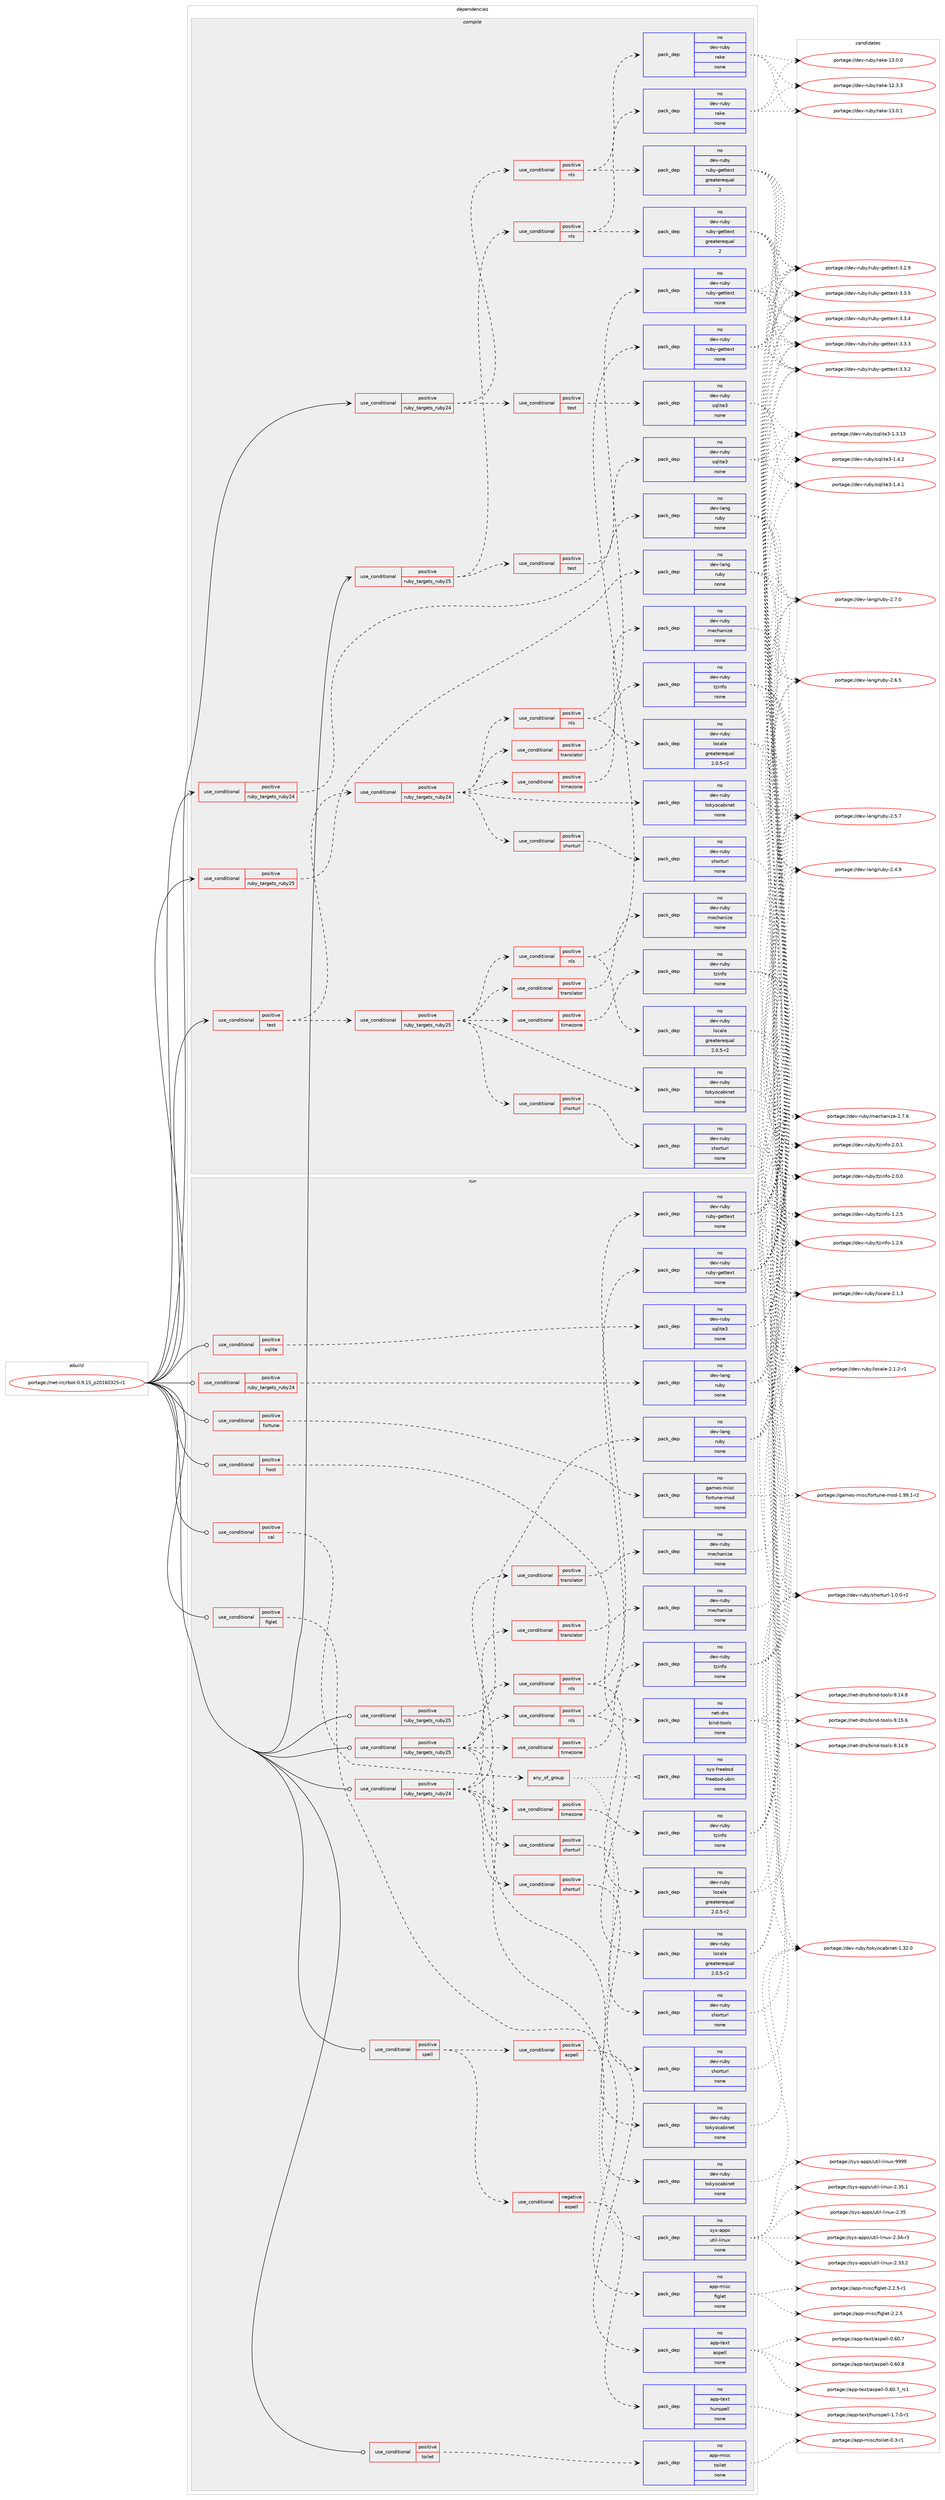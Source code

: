 digraph prolog {

# *************
# Graph options
# *************

newrank=true;
concentrate=true;
compound=true;
graph [rankdir=LR,fontname=Helvetica,fontsize=10,ranksep=1.5];#, ranksep=2.5, nodesep=0.2];
edge  [arrowhead=vee];
node  [fontname=Helvetica,fontsize=10];

# **********
# The ebuild
# **********

subgraph cluster_leftcol {
color=gray;
rank=same;
label=<<i>ebuild</i>>;
id [label="portage://net-irc/rbot-0.9.15_p20160325-r1", color=red, width=4, href="../net-irc/rbot-0.9.15_p20160325-r1.svg"];
}

# ****************
# The dependencies
# ****************

subgraph cluster_midcol {
color=gray;
label=<<i>dependencies</i>>;
subgraph cluster_compile {
fillcolor="#eeeeee";
style=filled;
label=<<i>compile</i>>;
subgraph cond30235 {
dependency139813 [label=<<TABLE BORDER="0" CELLBORDER="1" CELLSPACING="0" CELLPADDING="4"><TR><TD ROWSPAN="3" CELLPADDING="10">use_conditional</TD></TR><TR><TD>positive</TD></TR><TR><TD>ruby_targets_ruby24</TD></TR></TABLE>>, shape=none, color=red];
subgraph cond30236 {
dependency139814 [label=<<TABLE BORDER="0" CELLBORDER="1" CELLSPACING="0" CELLPADDING="4"><TR><TD ROWSPAN="3" CELLPADDING="10">use_conditional</TD></TR><TR><TD>positive</TD></TR><TR><TD>test</TD></TR></TABLE>>, shape=none, color=red];
subgraph pack107259 {
dependency139815 [label=<<TABLE BORDER="0" CELLBORDER="1" CELLSPACING="0" CELLPADDING="4" WIDTH="220"><TR><TD ROWSPAN="6" CELLPADDING="30">pack_dep</TD></TR><TR><TD WIDTH="110">no</TD></TR><TR><TD>dev-ruby</TD></TR><TR><TD>sqlite3</TD></TR><TR><TD>none</TD></TR><TR><TD></TD></TR></TABLE>>, shape=none, color=blue];
}
dependency139814:e -> dependency139815:w [weight=20,style="dashed",arrowhead="vee"];
}
dependency139813:e -> dependency139814:w [weight=20,style="dashed",arrowhead="vee"];
subgraph cond30237 {
dependency139816 [label=<<TABLE BORDER="0" CELLBORDER="1" CELLSPACING="0" CELLPADDING="4"><TR><TD ROWSPAN="3" CELLPADDING="10">use_conditional</TD></TR><TR><TD>positive</TD></TR><TR><TD>nls</TD></TR></TABLE>>, shape=none, color=red];
subgraph pack107260 {
dependency139817 [label=<<TABLE BORDER="0" CELLBORDER="1" CELLSPACING="0" CELLPADDING="4" WIDTH="220"><TR><TD ROWSPAN="6" CELLPADDING="30">pack_dep</TD></TR><TR><TD WIDTH="110">no</TD></TR><TR><TD>dev-ruby</TD></TR><TR><TD>ruby-gettext</TD></TR><TR><TD>greaterequal</TD></TR><TR><TD>2</TD></TR></TABLE>>, shape=none, color=blue];
}
dependency139816:e -> dependency139817:w [weight=20,style="dashed",arrowhead="vee"];
subgraph pack107261 {
dependency139818 [label=<<TABLE BORDER="0" CELLBORDER="1" CELLSPACING="0" CELLPADDING="4" WIDTH="220"><TR><TD ROWSPAN="6" CELLPADDING="30">pack_dep</TD></TR><TR><TD WIDTH="110">no</TD></TR><TR><TD>dev-ruby</TD></TR><TR><TD>rake</TD></TR><TR><TD>none</TD></TR><TR><TD></TD></TR></TABLE>>, shape=none, color=blue];
}
dependency139816:e -> dependency139818:w [weight=20,style="dashed",arrowhead="vee"];
}
dependency139813:e -> dependency139816:w [weight=20,style="dashed",arrowhead="vee"];
}
id:e -> dependency139813:w [weight=20,style="solid",arrowhead="vee"];
subgraph cond30238 {
dependency139819 [label=<<TABLE BORDER="0" CELLBORDER="1" CELLSPACING="0" CELLPADDING="4"><TR><TD ROWSPAN="3" CELLPADDING="10">use_conditional</TD></TR><TR><TD>positive</TD></TR><TR><TD>ruby_targets_ruby24</TD></TR></TABLE>>, shape=none, color=red];
subgraph pack107262 {
dependency139820 [label=<<TABLE BORDER="0" CELLBORDER="1" CELLSPACING="0" CELLPADDING="4" WIDTH="220"><TR><TD ROWSPAN="6" CELLPADDING="30">pack_dep</TD></TR><TR><TD WIDTH="110">no</TD></TR><TR><TD>dev-lang</TD></TR><TR><TD>ruby</TD></TR><TR><TD>none</TD></TR><TR><TD></TD></TR></TABLE>>, shape=none, color=blue];
}
dependency139819:e -> dependency139820:w [weight=20,style="dashed",arrowhead="vee"];
}
id:e -> dependency139819:w [weight=20,style="solid",arrowhead="vee"];
subgraph cond30239 {
dependency139821 [label=<<TABLE BORDER="0" CELLBORDER="1" CELLSPACING="0" CELLPADDING="4"><TR><TD ROWSPAN="3" CELLPADDING="10">use_conditional</TD></TR><TR><TD>positive</TD></TR><TR><TD>ruby_targets_ruby25</TD></TR></TABLE>>, shape=none, color=red];
subgraph cond30240 {
dependency139822 [label=<<TABLE BORDER="0" CELLBORDER="1" CELLSPACING="0" CELLPADDING="4"><TR><TD ROWSPAN="3" CELLPADDING="10">use_conditional</TD></TR><TR><TD>positive</TD></TR><TR><TD>test</TD></TR></TABLE>>, shape=none, color=red];
subgraph pack107263 {
dependency139823 [label=<<TABLE BORDER="0" CELLBORDER="1" CELLSPACING="0" CELLPADDING="4" WIDTH="220"><TR><TD ROWSPAN="6" CELLPADDING="30">pack_dep</TD></TR><TR><TD WIDTH="110">no</TD></TR><TR><TD>dev-ruby</TD></TR><TR><TD>sqlite3</TD></TR><TR><TD>none</TD></TR><TR><TD></TD></TR></TABLE>>, shape=none, color=blue];
}
dependency139822:e -> dependency139823:w [weight=20,style="dashed",arrowhead="vee"];
}
dependency139821:e -> dependency139822:w [weight=20,style="dashed",arrowhead="vee"];
subgraph cond30241 {
dependency139824 [label=<<TABLE BORDER="0" CELLBORDER="1" CELLSPACING="0" CELLPADDING="4"><TR><TD ROWSPAN="3" CELLPADDING="10">use_conditional</TD></TR><TR><TD>positive</TD></TR><TR><TD>nls</TD></TR></TABLE>>, shape=none, color=red];
subgraph pack107264 {
dependency139825 [label=<<TABLE BORDER="0" CELLBORDER="1" CELLSPACING="0" CELLPADDING="4" WIDTH="220"><TR><TD ROWSPAN="6" CELLPADDING="30">pack_dep</TD></TR><TR><TD WIDTH="110">no</TD></TR><TR><TD>dev-ruby</TD></TR><TR><TD>ruby-gettext</TD></TR><TR><TD>greaterequal</TD></TR><TR><TD>2</TD></TR></TABLE>>, shape=none, color=blue];
}
dependency139824:e -> dependency139825:w [weight=20,style="dashed",arrowhead="vee"];
subgraph pack107265 {
dependency139826 [label=<<TABLE BORDER="0" CELLBORDER="1" CELLSPACING="0" CELLPADDING="4" WIDTH="220"><TR><TD ROWSPAN="6" CELLPADDING="30">pack_dep</TD></TR><TR><TD WIDTH="110">no</TD></TR><TR><TD>dev-ruby</TD></TR><TR><TD>rake</TD></TR><TR><TD>none</TD></TR><TR><TD></TD></TR></TABLE>>, shape=none, color=blue];
}
dependency139824:e -> dependency139826:w [weight=20,style="dashed",arrowhead="vee"];
}
dependency139821:e -> dependency139824:w [weight=20,style="dashed",arrowhead="vee"];
}
id:e -> dependency139821:w [weight=20,style="solid",arrowhead="vee"];
subgraph cond30242 {
dependency139827 [label=<<TABLE BORDER="0" CELLBORDER="1" CELLSPACING="0" CELLPADDING="4"><TR><TD ROWSPAN="3" CELLPADDING="10">use_conditional</TD></TR><TR><TD>positive</TD></TR><TR><TD>ruby_targets_ruby25</TD></TR></TABLE>>, shape=none, color=red];
subgraph pack107266 {
dependency139828 [label=<<TABLE BORDER="0" CELLBORDER="1" CELLSPACING="0" CELLPADDING="4" WIDTH="220"><TR><TD ROWSPAN="6" CELLPADDING="30">pack_dep</TD></TR><TR><TD WIDTH="110">no</TD></TR><TR><TD>dev-lang</TD></TR><TR><TD>ruby</TD></TR><TR><TD>none</TD></TR><TR><TD></TD></TR></TABLE>>, shape=none, color=blue];
}
dependency139827:e -> dependency139828:w [weight=20,style="dashed",arrowhead="vee"];
}
id:e -> dependency139827:w [weight=20,style="solid",arrowhead="vee"];
subgraph cond30243 {
dependency139829 [label=<<TABLE BORDER="0" CELLBORDER="1" CELLSPACING="0" CELLPADDING="4"><TR><TD ROWSPAN="3" CELLPADDING="10">use_conditional</TD></TR><TR><TD>positive</TD></TR><TR><TD>test</TD></TR></TABLE>>, shape=none, color=red];
subgraph cond30244 {
dependency139830 [label=<<TABLE BORDER="0" CELLBORDER="1" CELLSPACING="0" CELLPADDING="4"><TR><TD ROWSPAN="3" CELLPADDING="10">use_conditional</TD></TR><TR><TD>positive</TD></TR><TR><TD>ruby_targets_ruby24</TD></TR></TABLE>>, shape=none, color=red];
subgraph pack107267 {
dependency139831 [label=<<TABLE BORDER="0" CELLBORDER="1" CELLSPACING="0" CELLPADDING="4" WIDTH="220"><TR><TD ROWSPAN="6" CELLPADDING="30">pack_dep</TD></TR><TR><TD WIDTH="110">no</TD></TR><TR><TD>dev-ruby</TD></TR><TR><TD>tokyocabinet</TD></TR><TR><TD>none</TD></TR><TR><TD></TD></TR></TABLE>>, shape=none, color=blue];
}
dependency139830:e -> dependency139831:w [weight=20,style="dashed",arrowhead="vee"];
subgraph cond30245 {
dependency139832 [label=<<TABLE BORDER="0" CELLBORDER="1" CELLSPACING="0" CELLPADDING="4"><TR><TD ROWSPAN="3" CELLPADDING="10">use_conditional</TD></TR><TR><TD>positive</TD></TR><TR><TD>timezone</TD></TR></TABLE>>, shape=none, color=red];
subgraph pack107268 {
dependency139833 [label=<<TABLE BORDER="0" CELLBORDER="1" CELLSPACING="0" CELLPADDING="4" WIDTH="220"><TR><TD ROWSPAN="6" CELLPADDING="30">pack_dep</TD></TR><TR><TD WIDTH="110">no</TD></TR><TR><TD>dev-ruby</TD></TR><TR><TD>tzinfo</TD></TR><TR><TD>none</TD></TR><TR><TD></TD></TR></TABLE>>, shape=none, color=blue];
}
dependency139832:e -> dependency139833:w [weight=20,style="dashed",arrowhead="vee"];
}
dependency139830:e -> dependency139832:w [weight=20,style="dashed",arrowhead="vee"];
subgraph cond30246 {
dependency139834 [label=<<TABLE BORDER="0" CELLBORDER="1" CELLSPACING="0" CELLPADDING="4"><TR><TD ROWSPAN="3" CELLPADDING="10">use_conditional</TD></TR><TR><TD>positive</TD></TR><TR><TD>translator</TD></TR></TABLE>>, shape=none, color=red];
subgraph pack107269 {
dependency139835 [label=<<TABLE BORDER="0" CELLBORDER="1" CELLSPACING="0" CELLPADDING="4" WIDTH="220"><TR><TD ROWSPAN="6" CELLPADDING="30">pack_dep</TD></TR><TR><TD WIDTH="110">no</TD></TR><TR><TD>dev-ruby</TD></TR><TR><TD>mechanize</TD></TR><TR><TD>none</TD></TR><TR><TD></TD></TR></TABLE>>, shape=none, color=blue];
}
dependency139834:e -> dependency139835:w [weight=20,style="dashed",arrowhead="vee"];
}
dependency139830:e -> dependency139834:w [weight=20,style="dashed",arrowhead="vee"];
subgraph cond30247 {
dependency139836 [label=<<TABLE BORDER="0" CELLBORDER="1" CELLSPACING="0" CELLPADDING="4"><TR><TD ROWSPAN="3" CELLPADDING="10">use_conditional</TD></TR><TR><TD>positive</TD></TR><TR><TD>shorturl</TD></TR></TABLE>>, shape=none, color=red];
subgraph pack107270 {
dependency139837 [label=<<TABLE BORDER="0" CELLBORDER="1" CELLSPACING="0" CELLPADDING="4" WIDTH="220"><TR><TD ROWSPAN="6" CELLPADDING="30">pack_dep</TD></TR><TR><TD WIDTH="110">no</TD></TR><TR><TD>dev-ruby</TD></TR><TR><TD>shorturl</TD></TR><TR><TD>none</TD></TR><TR><TD></TD></TR></TABLE>>, shape=none, color=blue];
}
dependency139836:e -> dependency139837:w [weight=20,style="dashed",arrowhead="vee"];
}
dependency139830:e -> dependency139836:w [weight=20,style="dashed",arrowhead="vee"];
subgraph cond30248 {
dependency139838 [label=<<TABLE BORDER="0" CELLBORDER="1" CELLSPACING="0" CELLPADDING="4"><TR><TD ROWSPAN="3" CELLPADDING="10">use_conditional</TD></TR><TR><TD>positive</TD></TR><TR><TD>nls</TD></TR></TABLE>>, shape=none, color=red];
subgraph pack107271 {
dependency139839 [label=<<TABLE BORDER="0" CELLBORDER="1" CELLSPACING="0" CELLPADDING="4" WIDTH="220"><TR><TD ROWSPAN="6" CELLPADDING="30">pack_dep</TD></TR><TR><TD WIDTH="110">no</TD></TR><TR><TD>dev-ruby</TD></TR><TR><TD>ruby-gettext</TD></TR><TR><TD>none</TD></TR><TR><TD></TD></TR></TABLE>>, shape=none, color=blue];
}
dependency139838:e -> dependency139839:w [weight=20,style="dashed",arrowhead="vee"];
subgraph pack107272 {
dependency139840 [label=<<TABLE BORDER="0" CELLBORDER="1" CELLSPACING="0" CELLPADDING="4" WIDTH="220"><TR><TD ROWSPAN="6" CELLPADDING="30">pack_dep</TD></TR><TR><TD WIDTH="110">no</TD></TR><TR><TD>dev-ruby</TD></TR><TR><TD>locale</TD></TR><TR><TD>greaterequal</TD></TR><TR><TD>2.0.5-r2</TD></TR></TABLE>>, shape=none, color=blue];
}
dependency139838:e -> dependency139840:w [weight=20,style="dashed",arrowhead="vee"];
}
dependency139830:e -> dependency139838:w [weight=20,style="dashed",arrowhead="vee"];
}
dependency139829:e -> dependency139830:w [weight=20,style="dashed",arrowhead="vee"];
subgraph cond30249 {
dependency139841 [label=<<TABLE BORDER="0" CELLBORDER="1" CELLSPACING="0" CELLPADDING="4"><TR><TD ROWSPAN="3" CELLPADDING="10">use_conditional</TD></TR><TR><TD>positive</TD></TR><TR><TD>ruby_targets_ruby25</TD></TR></TABLE>>, shape=none, color=red];
subgraph pack107273 {
dependency139842 [label=<<TABLE BORDER="0" CELLBORDER="1" CELLSPACING="0" CELLPADDING="4" WIDTH="220"><TR><TD ROWSPAN="6" CELLPADDING="30">pack_dep</TD></TR><TR><TD WIDTH="110">no</TD></TR><TR><TD>dev-ruby</TD></TR><TR><TD>tokyocabinet</TD></TR><TR><TD>none</TD></TR><TR><TD></TD></TR></TABLE>>, shape=none, color=blue];
}
dependency139841:e -> dependency139842:w [weight=20,style="dashed",arrowhead="vee"];
subgraph cond30250 {
dependency139843 [label=<<TABLE BORDER="0" CELLBORDER="1" CELLSPACING="0" CELLPADDING="4"><TR><TD ROWSPAN="3" CELLPADDING="10">use_conditional</TD></TR><TR><TD>positive</TD></TR><TR><TD>timezone</TD></TR></TABLE>>, shape=none, color=red];
subgraph pack107274 {
dependency139844 [label=<<TABLE BORDER="0" CELLBORDER="1" CELLSPACING="0" CELLPADDING="4" WIDTH="220"><TR><TD ROWSPAN="6" CELLPADDING="30">pack_dep</TD></TR><TR><TD WIDTH="110">no</TD></TR><TR><TD>dev-ruby</TD></TR><TR><TD>tzinfo</TD></TR><TR><TD>none</TD></TR><TR><TD></TD></TR></TABLE>>, shape=none, color=blue];
}
dependency139843:e -> dependency139844:w [weight=20,style="dashed",arrowhead="vee"];
}
dependency139841:e -> dependency139843:w [weight=20,style="dashed",arrowhead="vee"];
subgraph cond30251 {
dependency139845 [label=<<TABLE BORDER="0" CELLBORDER="1" CELLSPACING="0" CELLPADDING="4"><TR><TD ROWSPAN="3" CELLPADDING="10">use_conditional</TD></TR><TR><TD>positive</TD></TR><TR><TD>translator</TD></TR></TABLE>>, shape=none, color=red];
subgraph pack107275 {
dependency139846 [label=<<TABLE BORDER="0" CELLBORDER="1" CELLSPACING="0" CELLPADDING="4" WIDTH="220"><TR><TD ROWSPAN="6" CELLPADDING="30">pack_dep</TD></TR><TR><TD WIDTH="110">no</TD></TR><TR><TD>dev-ruby</TD></TR><TR><TD>mechanize</TD></TR><TR><TD>none</TD></TR><TR><TD></TD></TR></TABLE>>, shape=none, color=blue];
}
dependency139845:e -> dependency139846:w [weight=20,style="dashed",arrowhead="vee"];
}
dependency139841:e -> dependency139845:w [weight=20,style="dashed",arrowhead="vee"];
subgraph cond30252 {
dependency139847 [label=<<TABLE BORDER="0" CELLBORDER="1" CELLSPACING="0" CELLPADDING="4"><TR><TD ROWSPAN="3" CELLPADDING="10">use_conditional</TD></TR><TR><TD>positive</TD></TR><TR><TD>shorturl</TD></TR></TABLE>>, shape=none, color=red];
subgraph pack107276 {
dependency139848 [label=<<TABLE BORDER="0" CELLBORDER="1" CELLSPACING="0" CELLPADDING="4" WIDTH="220"><TR><TD ROWSPAN="6" CELLPADDING="30">pack_dep</TD></TR><TR><TD WIDTH="110">no</TD></TR><TR><TD>dev-ruby</TD></TR><TR><TD>shorturl</TD></TR><TR><TD>none</TD></TR><TR><TD></TD></TR></TABLE>>, shape=none, color=blue];
}
dependency139847:e -> dependency139848:w [weight=20,style="dashed",arrowhead="vee"];
}
dependency139841:e -> dependency139847:w [weight=20,style="dashed",arrowhead="vee"];
subgraph cond30253 {
dependency139849 [label=<<TABLE BORDER="0" CELLBORDER="1" CELLSPACING="0" CELLPADDING="4"><TR><TD ROWSPAN="3" CELLPADDING="10">use_conditional</TD></TR><TR><TD>positive</TD></TR><TR><TD>nls</TD></TR></TABLE>>, shape=none, color=red];
subgraph pack107277 {
dependency139850 [label=<<TABLE BORDER="0" CELLBORDER="1" CELLSPACING="0" CELLPADDING="4" WIDTH="220"><TR><TD ROWSPAN="6" CELLPADDING="30">pack_dep</TD></TR><TR><TD WIDTH="110">no</TD></TR><TR><TD>dev-ruby</TD></TR><TR><TD>ruby-gettext</TD></TR><TR><TD>none</TD></TR><TR><TD></TD></TR></TABLE>>, shape=none, color=blue];
}
dependency139849:e -> dependency139850:w [weight=20,style="dashed",arrowhead="vee"];
subgraph pack107278 {
dependency139851 [label=<<TABLE BORDER="0" CELLBORDER="1" CELLSPACING="0" CELLPADDING="4" WIDTH="220"><TR><TD ROWSPAN="6" CELLPADDING="30">pack_dep</TD></TR><TR><TD WIDTH="110">no</TD></TR><TR><TD>dev-ruby</TD></TR><TR><TD>locale</TD></TR><TR><TD>greaterequal</TD></TR><TR><TD>2.0.5-r2</TD></TR></TABLE>>, shape=none, color=blue];
}
dependency139849:e -> dependency139851:w [weight=20,style="dashed",arrowhead="vee"];
}
dependency139841:e -> dependency139849:w [weight=20,style="dashed",arrowhead="vee"];
}
dependency139829:e -> dependency139841:w [weight=20,style="dashed",arrowhead="vee"];
}
id:e -> dependency139829:w [weight=20,style="solid",arrowhead="vee"];
}
subgraph cluster_compileandrun {
fillcolor="#eeeeee";
style=filled;
label=<<i>compile and run</i>>;
}
subgraph cluster_run {
fillcolor="#eeeeee";
style=filled;
label=<<i>run</i>>;
subgraph cond30254 {
dependency139852 [label=<<TABLE BORDER="0" CELLBORDER="1" CELLSPACING="0" CELLPADDING="4"><TR><TD ROWSPAN="3" CELLPADDING="10">use_conditional</TD></TR><TR><TD>positive</TD></TR><TR><TD>cal</TD></TR></TABLE>>, shape=none, color=red];
subgraph any2177 {
dependency139853 [label=<<TABLE BORDER="0" CELLBORDER="1" CELLSPACING="0" CELLPADDING="4"><TR><TD CELLPADDING="10">any_of_group</TD></TR></TABLE>>, shape=none, color=red];subgraph pack107279 {
dependency139854 [label=<<TABLE BORDER="0" CELLBORDER="1" CELLSPACING="0" CELLPADDING="4" WIDTH="220"><TR><TD ROWSPAN="6" CELLPADDING="30">pack_dep</TD></TR><TR><TD WIDTH="110">no</TD></TR><TR><TD>sys-apps</TD></TR><TR><TD>util-linux</TD></TR><TR><TD>none</TD></TR><TR><TD></TD></TR></TABLE>>, shape=none, color=blue];
}
dependency139853:e -> dependency139854:w [weight=20,style="dotted",arrowhead="oinv"];
subgraph pack107280 {
dependency139855 [label=<<TABLE BORDER="0" CELLBORDER="1" CELLSPACING="0" CELLPADDING="4" WIDTH="220"><TR><TD ROWSPAN="6" CELLPADDING="30">pack_dep</TD></TR><TR><TD WIDTH="110">no</TD></TR><TR><TD>sys-freebsd</TD></TR><TR><TD>freebsd-ubin</TD></TR><TR><TD>none</TD></TR><TR><TD></TD></TR></TABLE>>, shape=none, color=blue];
}
dependency139853:e -> dependency139855:w [weight=20,style="dotted",arrowhead="oinv"];
}
dependency139852:e -> dependency139853:w [weight=20,style="dashed",arrowhead="vee"];
}
id:e -> dependency139852:w [weight=20,style="solid",arrowhead="odot"];
subgraph cond30255 {
dependency139856 [label=<<TABLE BORDER="0" CELLBORDER="1" CELLSPACING="0" CELLPADDING="4"><TR><TD ROWSPAN="3" CELLPADDING="10">use_conditional</TD></TR><TR><TD>positive</TD></TR><TR><TD>figlet</TD></TR></TABLE>>, shape=none, color=red];
subgraph pack107281 {
dependency139857 [label=<<TABLE BORDER="0" CELLBORDER="1" CELLSPACING="0" CELLPADDING="4" WIDTH="220"><TR><TD ROWSPAN="6" CELLPADDING="30">pack_dep</TD></TR><TR><TD WIDTH="110">no</TD></TR><TR><TD>app-misc</TD></TR><TR><TD>figlet</TD></TR><TR><TD>none</TD></TR><TR><TD></TD></TR></TABLE>>, shape=none, color=blue];
}
dependency139856:e -> dependency139857:w [weight=20,style="dashed",arrowhead="vee"];
}
id:e -> dependency139856:w [weight=20,style="solid",arrowhead="odot"];
subgraph cond30256 {
dependency139858 [label=<<TABLE BORDER="0" CELLBORDER="1" CELLSPACING="0" CELLPADDING="4"><TR><TD ROWSPAN="3" CELLPADDING="10">use_conditional</TD></TR><TR><TD>positive</TD></TR><TR><TD>fortune</TD></TR></TABLE>>, shape=none, color=red];
subgraph pack107282 {
dependency139859 [label=<<TABLE BORDER="0" CELLBORDER="1" CELLSPACING="0" CELLPADDING="4" WIDTH="220"><TR><TD ROWSPAN="6" CELLPADDING="30">pack_dep</TD></TR><TR><TD WIDTH="110">no</TD></TR><TR><TD>games-misc</TD></TR><TR><TD>fortune-mod</TD></TR><TR><TD>none</TD></TR><TR><TD></TD></TR></TABLE>>, shape=none, color=blue];
}
dependency139858:e -> dependency139859:w [weight=20,style="dashed",arrowhead="vee"];
}
id:e -> dependency139858:w [weight=20,style="solid",arrowhead="odot"];
subgraph cond30257 {
dependency139860 [label=<<TABLE BORDER="0" CELLBORDER="1" CELLSPACING="0" CELLPADDING="4"><TR><TD ROWSPAN="3" CELLPADDING="10">use_conditional</TD></TR><TR><TD>positive</TD></TR><TR><TD>host</TD></TR></TABLE>>, shape=none, color=red];
subgraph pack107283 {
dependency139861 [label=<<TABLE BORDER="0" CELLBORDER="1" CELLSPACING="0" CELLPADDING="4" WIDTH="220"><TR><TD ROWSPAN="6" CELLPADDING="30">pack_dep</TD></TR><TR><TD WIDTH="110">no</TD></TR><TR><TD>net-dns</TD></TR><TR><TD>bind-tools</TD></TR><TR><TD>none</TD></TR><TR><TD></TD></TR></TABLE>>, shape=none, color=blue];
}
dependency139860:e -> dependency139861:w [weight=20,style="dashed",arrowhead="vee"];
}
id:e -> dependency139860:w [weight=20,style="solid",arrowhead="odot"];
subgraph cond30258 {
dependency139862 [label=<<TABLE BORDER="0" CELLBORDER="1" CELLSPACING="0" CELLPADDING="4"><TR><TD ROWSPAN="3" CELLPADDING="10">use_conditional</TD></TR><TR><TD>positive</TD></TR><TR><TD>ruby_targets_ruby24</TD></TR></TABLE>>, shape=none, color=red];
subgraph pack107284 {
dependency139863 [label=<<TABLE BORDER="0" CELLBORDER="1" CELLSPACING="0" CELLPADDING="4" WIDTH="220"><TR><TD ROWSPAN="6" CELLPADDING="30">pack_dep</TD></TR><TR><TD WIDTH="110">no</TD></TR><TR><TD>dev-lang</TD></TR><TR><TD>ruby</TD></TR><TR><TD>none</TD></TR><TR><TD></TD></TR></TABLE>>, shape=none, color=blue];
}
dependency139862:e -> dependency139863:w [weight=20,style="dashed",arrowhead="vee"];
}
id:e -> dependency139862:w [weight=20,style="solid",arrowhead="odot"];
subgraph cond30259 {
dependency139864 [label=<<TABLE BORDER="0" CELLBORDER="1" CELLSPACING="0" CELLPADDING="4"><TR><TD ROWSPAN="3" CELLPADDING="10">use_conditional</TD></TR><TR><TD>positive</TD></TR><TR><TD>ruby_targets_ruby24</TD></TR></TABLE>>, shape=none, color=red];
subgraph pack107285 {
dependency139865 [label=<<TABLE BORDER="0" CELLBORDER="1" CELLSPACING="0" CELLPADDING="4" WIDTH="220"><TR><TD ROWSPAN="6" CELLPADDING="30">pack_dep</TD></TR><TR><TD WIDTH="110">no</TD></TR><TR><TD>dev-ruby</TD></TR><TR><TD>tokyocabinet</TD></TR><TR><TD>none</TD></TR><TR><TD></TD></TR></TABLE>>, shape=none, color=blue];
}
dependency139864:e -> dependency139865:w [weight=20,style="dashed",arrowhead="vee"];
subgraph cond30260 {
dependency139866 [label=<<TABLE BORDER="0" CELLBORDER="1" CELLSPACING="0" CELLPADDING="4"><TR><TD ROWSPAN="3" CELLPADDING="10">use_conditional</TD></TR><TR><TD>positive</TD></TR><TR><TD>timezone</TD></TR></TABLE>>, shape=none, color=red];
subgraph pack107286 {
dependency139867 [label=<<TABLE BORDER="0" CELLBORDER="1" CELLSPACING="0" CELLPADDING="4" WIDTH="220"><TR><TD ROWSPAN="6" CELLPADDING="30">pack_dep</TD></TR><TR><TD WIDTH="110">no</TD></TR><TR><TD>dev-ruby</TD></TR><TR><TD>tzinfo</TD></TR><TR><TD>none</TD></TR><TR><TD></TD></TR></TABLE>>, shape=none, color=blue];
}
dependency139866:e -> dependency139867:w [weight=20,style="dashed",arrowhead="vee"];
}
dependency139864:e -> dependency139866:w [weight=20,style="dashed",arrowhead="vee"];
subgraph cond30261 {
dependency139868 [label=<<TABLE BORDER="0" CELLBORDER="1" CELLSPACING="0" CELLPADDING="4"><TR><TD ROWSPAN="3" CELLPADDING="10">use_conditional</TD></TR><TR><TD>positive</TD></TR><TR><TD>translator</TD></TR></TABLE>>, shape=none, color=red];
subgraph pack107287 {
dependency139869 [label=<<TABLE BORDER="0" CELLBORDER="1" CELLSPACING="0" CELLPADDING="4" WIDTH="220"><TR><TD ROWSPAN="6" CELLPADDING="30">pack_dep</TD></TR><TR><TD WIDTH="110">no</TD></TR><TR><TD>dev-ruby</TD></TR><TR><TD>mechanize</TD></TR><TR><TD>none</TD></TR><TR><TD></TD></TR></TABLE>>, shape=none, color=blue];
}
dependency139868:e -> dependency139869:w [weight=20,style="dashed",arrowhead="vee"];
}
dependency139864:e -> dependency139868:w [weight=20,style="dashed",arrowhead="vee"];
subgraph cond30262 {
dependency139870 [label=<<TABLE BORDER="0" CELLBORDER="1" CELLSPACING="0" CELLPADDING="4"><TR><TD ROWSPAN="3" CELLPADDING="10">use_conditional</TD></TR><TR><TD>positive</TD></TR><TR><TD>shorturl</TD></TR></TABLE>>, shape=none, color=red];
subgraph pack107288 {
dependency139871 [label=<<TABLE BORDER="0" CELLBORDER="1" CELLSPACING="0" CELLPADDING="4" WIDTH="220"><TR><TD ROWSPAN="6" CELLPADDING="30">pack_dep</TD></TR><TR><TD WIDTH="110">no</TD></TR><TR><TD>dev-ruby</TD></TR><TR><TD>shorturl</TD></TR><TR><TD>none</TD></TR><TR><TD></TD></TR></TABLE>>, shape=none, color=blue];
}
dependency139870:e -> dependency139871:w [weight=20,style="dashed",arrowhead="vee"];
}
dependency139864:e -> dependency139870:w [weight=20,style="dashed",arrowhead="vee"];
subgraph cond30263 {
dependency139872 [label=<<TABLE BORDER="0" CELLBORDER="1" CELLSPACING="0" CELLPADDING="4"><TR><TD ROWSPAN="3" CELLPADDING="10">use_conditional</TD></TR><TR><TD>positive</TD></TR><TR><TD>nls</TD></TR></TABLE>>, shape=none, color=red];
subgraph pack107289 {
dependency139873 [label=<<TABLE BORDER="0" CELLBORDER="1" CELLSPACING="0" CELLPADDING="4" WIDTH="220"><TR><TD ROWSPAN="6" CELLPADDING="30">pack_dep</TD></TR><TR><TD WIDTH="110">no</TD></TR><TR><TD>dev-ruby</TD></TR><TR><TD>ruby-gettext</TD></TR><TR><TD>none</TD></TR><TR><TD></TD></TR></TABLE>>, shape=none, color=blue];
}
dependency139872:e -> dependency139873:w [weight=20,style="dashed",arrowhead="vee"];
subgraph pack107290 {
dependency139874 [label=<<TABLE BORDER="0" CELLBORDER="1" CELLSPACING="0" CELLPADDING="4" WIDTH="220"><TR><TD ROWSPAN="6" CELLPADDING="30">pack_dep</TD></TR><TR><TD WIDTH="110">no</TD></TR><TR><TD>dev-ruby</TD></TR><TR><TD>locale</TD></TR><TR><TD>greaterequal</TD></TR><TR><TD>2.0.5-r2</TD></TR></TABLE>>, shape=none, color=blue];
}
dependency139872:e -> dependency139874:w [weight=20,style="dashed",arrowhead="vee"];
}
dependency139864:e -> dependency139872:w [weight=20,style="dashed",arrowhead="vee"];
}
id:e -> dependency139864:w [weight=20,style="solid",arrowhead="odot"];
subgraph cond30264 {
dependency139875 [label=<<TABLE BORDER="0" CELLBORDER="1" CELLSPACING="0" CELLPADDING="4"><TR><TD ROWSPAN="3" CELLPADDING="10">use_conditional</TD></TR><TR><TD>positive</TD></TR><TR><TD>ruby_targets_ruby25</TD></TR></TABLE>>, shape=none, color=red];
subgraph pack107291 {
dependency139876 [label=<<TABLE BORDER="0" CELLBORDER="1" CELLSPACING="0" CELLPADDING="4" WIDTH="220"><TR><TD ROWSPAN="6" CELLPADDING="30">pack_dep</TD></TR><TR><TD WIDTH="110">no</TD></TR><TR><TD>dev-lang</TD></TR><TR><TD>ruby</TD></TR><TR><TD>none</TD></TR><TR><TD></TD></TR></TABLE>>, shape=none, color=blue];
}
dependency139875:e -> dependency139876:w [weight=20,style="dashed",arrowhead="vee"];
}
id:e -> dependency139875:w [weight=20,style="solid",arrowhead="odot"];
subgraph cond30265 {
dependency139877 [label=<<TABLE BORDER="0" CELLBORDER="1" CELLSPACING="0" CELLPADDING="4"><TR><TD ROWSPAN="3" CELLPADDING="10">use_conditional</TD></TR><TR><TD>positive</TD></TR><TR><TD>ruby_targets_ruby25</TD></TR></TABLE>>, shape=none, color=red];
subgraph pack107292 {
dependency139878 [label=<<TABLE BORDER="0" CELLBORDER="1" CELLSPACING="0" CELLPADDING="4" WIDTH="220"><TR><TD ROWSPAN="6" CELLPADDING="30">pack_dep</TD></TR><TR><TD WIDTH="110">no</TD></TR><TR><TD>dev-ruby</TD></TR><TR><TD>tokyocabinet</TD></TR><TR><TD>none</TD></TR><TR><TD></TD></TR></TABLE>>, shape=none, color=blue];
}
dependency139877:e -> dependency139878:w [weight=20,style="dashed",arrowhead="vee"];
subgraph cond30266 {
dependency139879 [label=<<TABLE BORDER="0" CELLBORDER="1" CELLSPACING="0" CELLPADDING="4"><TR><TD ROWSPAN="3" CELLPADDING="10">use_conditional</TD></TR><TR><TD>positive</TD></TR><TR><TD>timezone</TD></TR></TABLE>>, shape=none, color=red];
subgraph pack107293 {
dependency139880 [label=<<TABLE BORDER="0" CELLBORDER="1" CELLSPACING="0" CELLPADDING="4" WIDTH="220"><TR><TD ROWSPAN="6" CELLPADDING="30">pack_dep</TD></TR><TR><TD WIDTH="110">no</TD></TR><TR><TD>dev-ruby</TD></TR><TR><TD>tzinfo</TD></TR><TR><TD>none</TD></TR><TR><TD></TD></TR></TABLE>>, shape=none, color=blue];
}
dependency139879:e -> dependency139880:w [weight=20,style="dashed",arrowhead="vee"];
}
dependency139877:e -> dependency139879:w [weight=20,style="dashed",arrowhead="vee"];
subgraph cond30267 {
dependency139881 [label=<<TABLE BORDER="0" CELLBORDER="1" CELLSPACING="0" CELLPADDING="4"><TR><TD ROWSPAN="3" CELLPADDING="10">use_conditional</TD></TR><TR><TD>positive</TD></TR><TR><TD>translator</TD></TR></TABLE>>, shape=none, color=red];
subgraph pack107294 {
dependency139882 [label=<<TABLE BORDER="0" CELLBORDER="1" CELLSPACING="0" CELLPADDING="4" WIDTH="220"><TR><TD ROWSPAN="6" CELLPADDING="30">pack_dep</TD></TR><TR><TD WIDTH="110">no</TD></TR><TR><TD>dev-ruby</TD></TR><TR><TD>mechanize</TD></TR><TR><TD>none</TD></TR><TR><TD></TD></TR></TABLE>>, shape=none, color=blue];
}
dependency139881:e -> dependency139882:w [weight=20,style="dashed",arrowhead="vee"];
}
dependency139877:e -> dependency139881:w [weight=20,style="dashed",arrowhead="vee"];
subgraph cond30268 {
dependency139883 [label=<<TABLE BORDER="0" CELLBORDER="1" CELLSPACING="0" CELLPADDING="4"><TR><TD ROWSPAN="3" CELLPADDING="10">use_conditional</TD></TR><TR><TD>positive</TD></TR><TR><TD>shorturl</TD></TR></TABLE>>, shape=none, color=red];
subgraph pack107295 {
dependency139884 [label=<<TABLE BORDER="0" CELLBORDER="1" CELLSPACING="0" CELLPADDING="4" WIDTH="220"><TR><TD ROWSPAN="6" CELLPADDING="30">pack_dep</TD></TR><TR><TD WIDTH="110">no</TD></TR><TR><TD>dev-ruby</TD></TR><TR><TD>shorturl</TD></TR><TR><TD>none</TD></TR><TR><TD></TD></TR></TABLE>>, shape=none, color=blue];
}
dependency139883:e -> dependency139884:w [weight=20,style="dashed",arrowhead="vee"];
}
dependency139877:e -> dependency139883:w [weight=20,style="dashed",arrowhead="vee"];
subgraph cond30269 {
dependency139885 [label=<<TABLE BORDER="0" CELLBORDER="1" CELLSPACING="0" CELLPADDING="4"><TR><TD ROWSPAN="3" CELLPADDING="10">use_conditional</TD></TR><TR><TD>positive</TD></TR><TR><TD>nls</TD></TR></TABLE>>, shape=none, color=red];
subgraph pack107296 {
dependency139886 [label=<<TABLE BORDER="0" CELLBORDER="1" CELLSPACING="0" CELLPADDING="4" WIDTH="220"><TR><TD ROWSPAN="6" CELLPADDING="30">pack_dep</TD></TR><TR><TD WIDTH="110">no</TD></TR><TR><TD>dev-ruby</TD></TR><TR><TD>ruby-gettext</TD></TR><TR><TD>none</TD></TR><TR><TD></TD></TR></TABLE>>, shape=none, color=blue];
}
dependency139885:e -> dependency139886:w [weight=20,style="dashed",arrowhead="vee"];
subgraph pack107297 {
dependency139887 [label=<<TABLE BORDER="0" CELLBORDER="1" CELLSPACING="0" CELLPADDING="4" WIDTH="220"><TR><TD ROWSPAN="6" CELLPADDING="30">pack_dep</TD></TR><TR><TD WIDTH="110">no</TD></TR><TR><TD>dev-ruby</TD></TR><TR><TD>locale</TD></TR><TR><TD>greaterequal</TD></TR><TR><TD>2.0.5-r2</TD></TR></TABLE>>, shape=none, color=blue];
}
dependency139885:e -> dependency139887:w [weight=20,style="dashed",arrowhead="vee"];
}
dependency139877:e -> dependency139885:w [weight=20,style="dashed",arrowhead="vee"];
}
id:e -> dependency139877:w [weight=20,style="solid",arrowhead="odot"];
subgraph cond30270 {
dependency139888 [label=<<TABLE BORDER="0" CELLBORDER="1" CELLSPACING="0" CELLPADDING="4"><TR><TD ROWSPAN="3" CELLPADDING="10">use_conditional</TD></TR><TR><TD>positive</TD></TR><TR><TD>spell</TD></TR></TABLE>>, shape=none, color=red];
subgraph cond30271 {
dependency139889 [label=<<TABLE BORDER="0" CELLBORDER="1" CELLSPACING="0" CELLPADDING="4"><TR><TD ROWSPAN="3" CELLPADDING="10">use_conditional</TD></TR><TR><TD>positive</TD></TR><TR><TD>aspell</TD></TR></TABLE>>, shape=none, color=red];
subgraph pack107298 {
dependency139890 [label=<<TABLE BORDER="0" CELLBORDER="1" CELLSPACING="0" CELLPADDING="4" WIDTH="220"><TR><TD ROWSPAN="6" CELLPADDING="30">pack_dep</TD></TR><TR><TD WIDTH="110">no</TD></TR><TR><TD>app-text</TD></TR><TR><TD>aspell</TD></TR><TR><TD>none</TD></TR><TR><TD></TD></TR></TABLE>>, shape=none, color=blue];
}
dependency139889:e -> dependency139890:w [weight=20,style="dashed",arrowhead="vee"];
}
dependency139888:e -> dependency139889:w [weight=20,style="dashed",arrowhead="vee"];
subgraph cond30272 {
dependency139891 [label=<<TABLE BORDER="0" CELLBORDER="1" CELLSPACING="0" CELLPADDING="4"><TR><TD ROWSPAN="3" CELLPADDING="10">use_conditional</TD></TR><TR><TD>negative</TD></TR><TR><TD>aspell</TD></TR></TABLE>>, shape=none, color=red];
subgraph pack107299 {
dependency139892 [label=<<TABLE BORDER="0" CELLBORDER="1" CELLSPACING="0" CELLPADDING="4" WIDTH="220"><TR><TD ROWSPAN="6" CELLPADDING="30">pack_dep</TD></TR><TR><TD WIDTH="110">no</TD></TR><TR><TD>app-text</TD></TR><TR><TD>hunspell</TD></TR><TR><TD>none</TD></TR><TR><TD></TD></TR></TABLE>>, shape=none, color=blue];
}
dependency139891:e -> dependency139892:w [weight=20,style="dashed",arrowhead="vee"];
}
dependency139888:e -> dependency139891:w [weight=20,style="dashed",arrowhead="vee"];
}
id:e -> dependency139888:w [weight=20,style="solid",arrowhead="odot"];
subgraph cond30273 {
dependency139893 [label=<<TABLE BORDER="0" CELLBORDER="1" CELLSPACING="0" CELLPADDING="4"><TR><TD ROWSPAN="3" CELLPADDING="10">use_conditional</TD></TR><TR><TD>positive</TD></TR><TR><TD>sqlite</TD></TR></TABLE>>, shape=none, color=red];
subgraph pack107300 {
dependency139894 [label=<<TABLE BORDER="0" CELLBORDER="1" CELLSPACING="0" CELLPADDING="4" WIDTH="220"><TR><TD ROWSPAN="6" CELLPADDING="30">pack_dep</TD></TR><TR><TD WIDTH="110">no</TD></TR><TR><TD>dev-ruby</TD></TR><TR><TD>sqlite3</TD></TR><TR><TD>none</TD></TR><TR><TD></TD></TR></TABLE>>, shape=none, color=blue];
}
dependency139893:e -> dependency139894:w [weight=20,style="dashed",arrowhead="vee"];
}
id:e -> dependency139893:w [weight=20,style="solid",arrowhead="odot"];
subgraph cond30274 {
dependency139895 [label=<<TABLE BORDER="0" CELLBORDER="1" CELLSPACING="0" CELLPADDING="4"><TR><TD ROWSPAN="3" CELLPADDING="10">use_conditional</TD></TR><TR><TD>positive</TD></TR><TR><TD>toilet</TD></TR></TABLE>>, shape=none, color=red];
subgraph pack107301 {
dependency139896 [label=<<TABLE BORDER="0" CELLBORDER="1" CELLSPACING="0" CELLPADDING="4" WIDTH="220"><TR><TD ROWSPAN="6" CELLPADDING="30">pack_dep</TD></TR><TR><TD WIDTH="110">no</TD></TR><TR><TD>app-misc</TD></TR><TR><TD>toilet</TD></TR><TR><TD>none</TD></TR><TR><TD></TD></TR></TABLE>>, shape=none, color=blue];
}
dependency139895:e -> dependency139896:w [weight=20,style="dashed",arrowhead="vee"];
}
id:e -> dependency139895:w [weight=20,style="solid",arrowhead="odot"];
}
}

# **************
# The candidates
# **************

subgraph cluster_choices {
rank=same;
color=gray;
label=<<i>candidates</i>>;

subgraph choice107259 {
color=black;
nodesep=1;
choice10010111845114117981214711511310810511610151454946524650 [label="portage://dev-ruby/sqlite3-1.4.2", color=red, width=4,href="../dev-ruby/sqlite3-1.4.2.svg"];
choice10010111845114117981214711511310810511610151454946524649 [label="portage://dev-ruby/sqlite3-1.4.1", color=red, width=4,href="../dev-ruby/sqlite3-1.4.1.svg"];
choice1001011184511411798121471151131081051161015145494651464951 [label="portage://dev-ruby/sqlite3-1.3.13", color=red, width=4,href="../dev-ruby/sqlite3-1.3.13.svg"];
dependency139815:e -> choice10010111845114117981214711511310810511610151454946524650:w [style=dotted,weight="100"];
dependency139815:e -> choice10010111845114117981214711511310810511610151454946524649:w [style=dotted,weight="100"];
dependency139815:e -> choice1001011184511411798121471151131081051161015145494651464951:w [style=dotted,weight="100"];
}
subgraph choice107260 {
color=black;
nodesep=1;
choice1001011184511411798121471141179812145103101116116101120116455146514653 [label="portage://dev-ruby/ruby-gettext-3.3.5", color=red, width=4,href="../dev-ruby/ruby-gettext-3.3.5.svg"];
choice1001011184511411798121471141179812145103101116116101120116455146514652 [label="portage://dev-ruby/ruby-gettext-3.3.4", color=red, width=4,href="../dev-ruby/ruby-gettext-3.3.4.svg"];
choice1001011184511411798121471141179812145103101116116101120116455146514651 [label="portage://dev-ruby/ruby-gettext-3.3.3", color=red, width=4,href="../dev-ruby/ruby-gettext-3.3.3.svg"];
choice1001011184511411798121471141179812145103101116116101120116455146514650 [label="portage://dev-ruby/ruby-gettext-3.3.2", color=red, width=4,href="../dev-ruby/ruby-gettext-3.3.2.svg"];
choice1001011184511411798121471141179812145103101116116101120116455146504657 [label="portage://dev-ruby/ruby-gettext-3.2.9", color=red, width=4,href="../dev-ruby/ruby-gettext-3.2.9.svg"];
dependency139817:e -> choice1001011184511411798121471141179812145103101116116101120116455146514653:w [style=dotted,weight="100"];
dependency139817:e -> choice1001011184511411798121471141179812145103101116116101120116455146514652:w [style=dotted,weight="100"];
dependency139817:e -> choice1001011184511411798121471141179812145103101116116101120116455146514651:w [style=dotted,weight="100"];
dependency139817:e -> choice1001011184511411798121471141179812145103101116116101120116455146514650:w [style=dotted,weight="100"];
dependency139817:e -> choice1001011184511411798121471141179812145103101116116101120116455146504657:w [style=dotted,weight="100"];
}
subgraph choice107261 {
color=black;
nodesep=1;
choice1001011184511411798121471149710710145495146484649 [label="portage://dev-ruby/rake-13.0.1", color=red, width=4,href="../dev-ruby/rake-13.0.1.svg"];
choice1001011184511411798121471149710710145495146484648 [label="portage://dev-ruby/rake-13.0.0", color=red, width=4,href="../dev-ruby/rake-13.0.0.svg"];
choice1001011184511411798121471149710710145495046514651 [label="portage://dev-ruby/rake-12.3.3", color=red, width=4,href="../dev-ruby/rake-12.3.3.svg"];
dependency139818:e -> choice1001011184511411798121471149710710145495146484649:w [style=dotted,weight="100"];
dependency139818:e -> choice1001011184511411798121471149710710145495146484648:w [style=dotted,weight="100"];
dependency139818:e -> choice1001011184511411798121471149710710145495046514651:w [style=dotted,weight="100"];
}
subgraph choice107262 {
color=black;
nodesep=1;
choice10010111845108971101034711411798121455046554648 [label="portage://dev-lang/ruby-2.7.0", color=red, width=4,href="../dev-lang/ruby-2.7.0.svg"];
choice10010111845108971101034711411798121455046544653 [label="portage://dev-lang/ruby-2.6.5", color=red, width=4,href="../dev-lang/ruby-2.6.5.svg"];
choice10010111845108971101034711411798121455046534655 [label="portage://dev-lang/ruby-2.5.7", color=red, width=4,href="../dev-lang/ruby-2.5.7.svg"];
choice10010111845108971101034711411798121455046524657 [label="portage://dev-lang/ruby-2.4.9", color=red, width=4,href="../dev-lang/ruby-2.4.9.svg"];
dependency139820:e -> choice10010111845108971101034711411798121455046554648:w [style=dotted,weight="100"];
dependency139820:e -> choice10010111845108971101034711411798121455046544653:w [style=dotted,weight="100"];
dependency139820:e -> choice10010111845108971101034711411798121455046534655:w [style=dotted,weight="100"];
dependency139820:e -> choice10010111845108971101034711411798121455046524657:w [style=dotted,weight="100"];
}
subgraph choice107263 {
color=black;
nodesep=1;
choice10010111845114117981214711511310810511610151454946524650 [label="portage://dev-ruby/sqlite3-1.4.2", color=red, width=4,href="../dev-ruby/sqlite3-1.4.2.svg"];
choice10010111845114117981214711511310810511610151454946524649 [label="portage://dev-ruby/sqlite3-1.4.1", color=red, width=4,href="../dev-ruby/sqlite3-1.4.1.svg"];
choice1001011184511411798121471151131081051161015145494651464951 [label="portage://dev-ruby/sqlite3-1.3.13", color=red, width=4,href="../dev-ruby/sqlite3-1.3.13.svg"];
dependency139823:e -> choice10010111845114117981214711511310810511610151454946524650:w [style=dotted,weight="100"];
dependency139823:e -> choice10010111845114117981214711511310810511610151454946524649:w [style=dotted,weight="100"];
dependency139823:e -> choice1001011184511411798121471151131081051161015145494651464951:w [style=dotted,weight="100"];
}
subgraph choice107264 {
color=black;
nodesep=1;
choice1001011184511411798121471141179812145103101116116101120116455146514653 [label="portage://dev-ruby/ruby-gettext-3.3.5", color=red, width=4,href="../dev-ruby/ruby-gettext-3.3.5.svg"];
choice1001011184511411798121471141179812145103101116116101120116455146514652 [label="portage://dev-ruby/ruby-gettext-3.3.4", color=red, width=4,href="../dev-ruby/ruby-gettext-3.3.4.svg"];
choice1001011184511411798121471141179812145103101116116101120116455146514651 [label="portage://dev-ruby/ruby-gettext-3.3.3", color=red, width=4,href="../dev-ruby/ruby-gettext-3.3.3.svg"];
choice1001011184511411798121471141179812145103101116116101120116455146514650 [label="portage://dev-ruby/ruby-gettext-3.3.2", color=red, width=4,href="../dev-ruby/ruby-gettext-3.3.2.svg"];
choice1001011184511411798121471141179812145103101116116101120116455146504657 [label="portage://dev-ruby/ruby-gettext-3.2.9", color=red, width=4,href="../dev-ruby/ruby-gettext-3.2.9.svg"];
dependency139825:e -> choice1001011184511411798121471141179812145103101116116101120116455146514653:w [style=dotted,weight="100"];
dependency139825:e -> choice1001011184511411798121471141179812145103101116116101120116455146514652:w [style=dotted,weight="100"];
dependency139825:e -> choice1001011184511411798121471141179812145103101116116101120116455146514651:w [style=dotted,weight="100"];
dependency139825:e -> choice1001011184511411798121471141179812145103101116116101120116455146514650:w [style=dotted,weight="100"];
dependency139825:e -> choice1001011184511411798121471141179812145103101116116101120116455146504657:w [style=dotted,weight="100"];
}
subgraph choice107265 {
color=black;
nodesep=1;
choice1001011184511411798121471149710710145495146484649 [label="portage://dev-ruby/rake-13.0.1", color=red, width=4,href="../dev-ruby/rake-13.0.1.svg"];
choice1001011184511411798121471149710710145495146484648 [label="portage://dev-ruby/rake-13.0.0", color=red, width=4,href="../dev-ruby/rake-13.0.0.svg"];
choice1001011184511411798121471149710710145495046514651 [label="portage://dev-ruby/rake-12.3.3", color=red, width=4,href="../dev-ruby/rake-12.3.3.svg"];
dependency139826:e -> choice1001011184511411798121471149710710145495146484649:w [style=dotted,weight="100"];
dependency139826:e -> choice1001011184511411798121471149710710145495146484648:w [style=dotted,weight="100"];
dependency139826:e -> choice1001011184511411798121471149710710145495046514651:w [style=dotted,weight="100"];
}
subgraph choice107266 {
color=black;
nodesep=1;
choice10010111845108971101034711411798121455046554648 [label="portage://dev-lang/ruby-2.7.0", color=red, width=4,href="../dev-lang/ruby-2.7.0.svg"];
choice10010111845108971101034711411798121455046544653 [label="portage://dev-lang/ruby-2.6.5", color=red, width=4,href="../dev-lang/ruby-2.6.5.svg"];
choice10010111845108971101034711411798121455046534655 [label="portage://dev-lang/ruby-2.5.7", color=red, width=4,href="../dev-lang/ruby-2.5.7.svg"];
choice10010111845108971101034711411798121455046524657 [label="portage://dev-lang/ruby-2.4.9", color=red, width=4,href="../dev-lang/ruby-2.4.9.svg"];
dependency139828:e -> choice10010111845108971101034711411798121455046554648:w [style=dotted,weight="100"];
dependency139828:e -> choice10010111845108971101034711411798121455046544653:w [style=dotted,weight="100"];
dependency139828:e -> choice10010111845108971101034711411798121455046534655:w [style=dotted,weight="100"];
dependency139828:e -> choice10010111845108971101034711411798121455046524657:w [style=dotted,weight="100"];
}
subgraph choice107267 {
color=black;
nodesep=1;
choice10010111845114117981214711611110712111199979810511010111645494651504648 [label="portage://dev-ruby/tokyocabinet-1.32.0", color=red, width=4,href="../dev-ruby/tokyocabinet-1.32.0.svg"];
dependency139831:e -> choice10010111845114117981214711611110712111199979810511010111645494651504648:w [style=dotted,weight="100"];
}
subgraph choice107268 {
color=black;
nodesep=1;
choice100101118451141179812147116122105110102111455046484649 [label="portage://dev-ruby/tzinfo-2.0.1", color=red, width=4,href="../dev-ruby/tzinfo-2.0.1.svg"];
choice100101118451141179812147116122105110102111455046484648 [label="portage://dev-ruby/tzinfo-2.0.0", color=red, width=4,href="../dev-ruby/tzinfo-2.0.0.svg"];
choice100101118451141179812147116122105110102111454946504654 [label="portage://dev-ruby/tzinfo-1.2.6", color=red, width=4,href="../dev-ruby/tzinfo-1.2.6.svg"];
choice100101118451141179812147116122105110102111454946504653 [label="portage://dev-ruby/tzinfo-1.2.5", color=red, width=4,href="../dev-ruby/tzinfo-1.2.5.svg"];
dependency139833:e -> choice100101118451141179812147116122105110102111455046484649:w [style=dotted,weight="100"];
dependency139833:e -> choice100101118451141179812147116122105110102111455046484648:w [style=dotted,weight="100"];
dependency139833:e -> choice100101118451141179812147116122105110102111454946504654:w [style=dotted,weight="100"];
dependency139833:e -> choice100101118451141179812147116122105110102111454946504653:w [style=dotted,weight="100"];
}
subgraph choice107269 {
color=black;
nodesep=1;
choice1001011184511411798121471091019910497110105122101455046554654 [label="portage://dev-ruby/mechanize-2.7.6", color=red, width=4,href="../dev-ruby/mechanize-2.7.6.svg"];
dependency139835:e -> choice1001011184511411798121471091019910497110105122101455046554654:w [style=dotted,weight="100"];
}
subgraph choice107270 {
color=black;
nodesep=1;
choice1001011184511411798121471151041111141161171141084549464846484511450 [label="portage://dev-ruby/shorturl-1.0.0-r2", color=red, width=4,href="../dev-ruby/shorturl-1.0.0-r2.svg"];
dependency139837:e -> choice1001011184511411798121471151041111141161171141084549464846484511450:w [style=dotted,weight="100"];
}
subgraph choice107271 {
color=black;
nodesep=1;
choice1001011184511411798121471141179812145103101116116101120116455146514653 [label="portage://dev-ruby/ruby-gettext-3.3.5", color=red, width=4,href="../dev-ruby/ruby-gettext-3.3.5.svg"];
choice1001011184511411798121471141179812145103101116116101120116455146514652 [label="portage://dev-ruby/ruby-gettext-3.3.4", color=red, width=4,href="../dev-ruby/ruby-gettext-3.3.4.svg"];
choice1001011184511411798121471141179812145103101116116101120116455146514651 [label="portage://dev-ruby/ruby-gettext-3.3.3", color=red, width=4,href="../dev-ruby/ruby-gettext-3.3.3.svg"];
choice1001011184511411798121471141179812145103101116116101120116455146514650 [label="portage://dev-ruby/ruby-gettext-3.3.2", color=red, width=4,href="../dev-ruby/ruby-gettext-3.3.2.svg"];
choice1001011184511411798121471141179812145103101116116101120116455146504657 [label="portage://dev-ruby/ruby-gettext-3.2.9", color=red, width=4,href="../dev-ruby/ruby-gettext-3.2.9.svg"];
dependency139839:e -> choice1001011184511411798121471141179812145103101116116101120116455146514653:w [style=dotted,weight="100"];
dependency139839:e -> choice1001011184511411798121471141179812145103101116116101120116455146514652:w [style=dotted,weight="100"];
dependency139839:e -> choice1001011184511411798121471141179812145103101116116101120116455146514651:w [style=dotted,weight="100"];
dependency139839:e -> choice1001011184511411798121471141179812145103101116116101120116455146514650:w [style=dotted,weight="100"];
dependency139839:e -> choice1001011184511411798121471141179812145103101116116101120116455146504657:w [style=dotted,weight="100"];
}
subgraph choice107272 {
color=black;
nodesep=1;
choice1001011184511411798121471081119997108101455046494651 [label="portage://dev-ruby/locale-2.1.3", color=red, width=4,href="../dev-ruby/locale-2.1.3.svg"];
choice10010111845114117981214710811199971081014550464946504511449 [label="portage://dev-ruby/locale-2.1.2-r1", color=red, width=4,href="../dev-ruby/locale-2.1.2-r1.svg"];
dependency139840:e -> choice1001011184511411798121471081119997108101455046494651:w [style=dotted,weight="100"];
dependency139840:e -> choice10010111845114117981214710811199971081014550464946504511449:w [style=dotted,weight="100"];
}
subgraph choice107273 {
color=black;
nodesep=1;
choice10010111845114117981214711611110712111199979810511010111645494651504648 [label="portage://dev-ruby/tokyocabinet-1.32.0", color=red, width=4,href="../dev-ruby/tokyocabinet-1.32.0.svg"];
dependency139842:e -> choice10010111845114117981214711611110712111199979810511010111645494651504648:w [style=dotted,weight="100"];
}
subgraph choice107274 {
color=black;
nodesep=1;
choice100101118451141179812147116122105110102111455046484649 [label="portage://dev-ruby/tzinfo-2.0.1", color=red, width=4,href="../dev-ruby/tzinfo-2.0.1.svg"];
choice100101118451141179812147116122105110102111455046484648 [label="portage://dev-ruby/tzinfo-2.0.0", color=red, width=4,href="../dev-ruby/tzinfo-2.0.0.svg"];
choice100101118451141179812147116122105110102111454946504654 [label="portage://dev-ruby/tzinfo-1.2.6", color=red, width=4,href="../dev-ruby/tzinfo-1.2.6.svg"];
choice100101118451141179812147116122105110102111454946504653 [label="portage://dev-ruby/tzinfo-1.2.5", color=red, width=4,href="../dev-ruby/tzinfo-1.2.5.svg"];
dependency139844:e -> choice100101118451141179812147116122105110102111455046484649:w [style=dotted,weight="100"];
dependency139844:e -> choice100101118451141179812147116122105110102111455046484648:w [style=dotted,weight="100"];
dependency139844:e -> choice100101118451141179812147116122105110102111454946504654:w [style=dotted,weight="100"];
dependency139844:e -> choice100101118451141179812147116122105110102111454946504653:w [style=dotted,weight="100"];
}
subgraph choice107275 {
color=black;
nodesep=1;
choice1001011184511411798121471091019910497110105122101455046554654 [label="portage://dev-ruby/mechanize-2.7.6", color=red, width=4,href="../dev-ruby/mechanize-2.7.6.svg"];
dependency139846:e -> choice1001011184511411798121471091019910497110105122101455046554654:w [style=dotted,weight="100"];
}
subgraph choice107276 {
color=black;
nodesep=1;
choice1001011184511411798121471151041111141161171141084549464846484511450 [label="portage://dev-ruby/shorturl-1.0.0-r2", color=red, width=4,href="../dev-ruby/shorturl-1.0.0-r2.svg"];
dependency139848:e -> choice1001011184511411798121471151041111141161171141084549464846484511450:w [style=dotted,weight="100"];
}
subgraph choice107277 {
color=black;
nodesep=1;
choice1001011184511411798121471141179812145103101116116101120116455146514653 [label="portage://dev-ruby/ruby-gettext-3.3.5", color=red, width=4,href="../dev-ruby/ruby-gettext-3.3.5.svg"];
choice1001011184511411798121471141179812145103101116116101120116455146514652 [label="portage://dev-ruby/ruby-gettext-3.3.4", color=red, width=4,href="../dev-ruby/ruby-gettext-3.3.4.svg"];
choice1001011184511411798121471141179812145103101116116101120116455146514651 [label="portage://dev-ruby/ruby-gettext-3.3.3", color=red, width=4,href="../dev-ruby/ruby-gettext-3.3.3.svg"];
choice1001011184511411798121471141179812145103101116116101120116455146514650 [label="portage://dev-ruby/ruby-gettext-3.3.2", color=red, width=4,href="../dev-ruby/ruby-gettext-3.3.2.svg"];
choice1001011184511411798121471141179812145103101116116101120116455146504657 [label="portage://dev-ruby/ruby-gettext-3.2.9", color=red, width=4,href="../dev-ruby/ruby-gettext-3.2.9.svg"];
dependency139850:e -> choice1001011184511411798121471141179812145103101116116101120116455146514653:w [style=dotted,weight="100"];
dependency139850:e -> choice1001011184511411798121471141179812145103101116116101120116455146514652:w [style=dotted,weight="100"];
dependency139850:e -> choice1001011184511411798121471141179812145103101116116101120116455146514651:w [style=dotted,weight="100"];
dependency139850:e -> choice1001011184511411798121471141179812145103101116116101120116455146514650:w [style=dotted,weight="100"];
dependency139850:e -> choice1001011184511411798121471141179812145103101116116101120116455146504657:w [style=dotted,weight="100"];
}
subgraph choice107278 {
color=black;
nodesep=1;
choice1001011184511411798121471081119997108101455046494651 [label="portage://dev-ruby/locale-2.1.3", color=red, width=4,href="../dev-ruby/locale-2.1.3.svg"];
choice10010111845114117981214710811199971081014550464946504511449 [label="portage://dev-ruby/locale-2.1.2-r1", color=red, width=4,href="../dev-ruby/locale-2.1.2-r1.svg"];
dependency139851:e -> choice1001011184511411798121471081119997108101455046494651:w [style=dotted,weight="100"];
dependency139851:e -> choice10010111845114117981214710811199971081014550464946504511449:w [style=dotted,weight="100"];
}
subgraph choice107279 {
color=black;
nodesep=1;
choice115121115459711211211547117116105108451081051101171204557575757 [label="portage://sys-apps/util-linux-9999", color=red, width=4,href="../sys-apps/util-linux-9999.svg"];
choice1151211154597112112115471171161051084510810511011712045504651534649 [label="portage://sys-apps/util-linux-2.35.1", color=red, width=4,href="../sys-apps/util-linux-2.35.1.svg"];
choice115121115459711211211547117116105108451081051101171204550465153 [label="portage://sys-apps/util-linux-2.35", color=red, width=4,href="../sys-apps/util-linux-2.35.svg"];
choice1151211154597112112115471171161051084510810511011712045504651524511451 [label="portage://sys-apps/util-linux-2.34-r3", color=red, width=4,href="../sys-apps/util-linux-2.34-r3.svg"];
choice1151211154597112112115471171161051084510810511011712045504651514650 [label="portage://sys-apps/util-linux-2.33.2", color=red, width=4,href="../sys-apps/util-linux-2.33.2.svg"];
dependency139854:e -> choice115121115459711211211547117116105108451081051101171204557575757:w [style=dotted,weight="100"];
dependency139854:e -> choice1151211154597112112115471171161051084510810511011712045504651534649:w [style=dotted,weight="100"];
dependency139854:e -> choice115121115459711211211547117116105108451081051101171204550465153:w [style=dotted,weight="100"];
dependency139854:e -> choice1151211154597112112115471171161051084510810511011712045504651524511451:w [style=dotted,weight="100"];
dependency139854:e -> choice1151211154597112112115471171161051084510810511011712045504651514650:w [style=dotted,weight="100"];
}
subgraph choice107280 {
color=black;
nodesep=1;
}
subgraph choice107281 {
color=black;
nodesep=1;
choice971121124510910511599471021051031081011164550465046534511449 [label="portage://app-misc/figlet-2.2.5-r1", color=red, width=4,href="../app-misc/figlet-2.2.5-r1.svg"];
choice97112112451091051159947102105103108101116455046504653 [label="portage://app-misc/figlet-2.2.5", color=red, width=4,href="../app-misc/figlet-2.2.5.svg"];
dependency139857:e -> choice971121124510910511599471021051031081011164550465046534511449:w [style=dotted,weight="100"];
dependency139857:e -> choice97112112451091051159947102105103108101116455046504653:w [style=dotted,weight="100"];
}
subgraph choice107282 {
color=black;
nodesep=1;
choice1039710910111545109105115994710211111411611711010145109111100454946575746494511450 [label="portage://games-misc/fortune-mod-1.99.1-r2", color=red, width=4,href="../games-misc/fortune-mod-1.99.1-r2.svg"];
dependency139859:e -> choice1039710910111545109105115994710211111411611711010145109111100454946575746494511450:w [style=dotted,weight="100"];
}
subgraph choice107283 {
color=black;
nodesep=1;
choice1101011164510011011547981051101004511611111110811545574649534654 [label="portage://net-dns/bind-tools-9.15.6", color=red, width=4,href="../net-dns/bind-tools-9.15.6.svg"];
choice1101011164510011011547981051101004511611111110811545574649524657 [label="portage://net-dns/bind-tools-9.14.9", color=red, width=4,href="../net-dns/bind-tools-9.14.9.svg"];
choice1101011164510011011547981051101004511611111110811545574649524656 [label="portage://net-dns/bind-tools-9.14.8", color=red, width=4,href="../net-dns/bind-tools-9.14.8.svg"];
dependency139861:e -> choice1101011164510011011547981051101004511611111110811545574649534654:w [style=dotted,weight="100"];
dependency139861:e -> choice1101011164510011011547981051101004511611111110811545574649524657:w [style=dotted,weight="100"];
dependency139861:e -> choice1101011164510011011547981051101004511611111110811545574649524656:w [style=dotted,weight="100"];
}
subgraph choice107284 {
color=black;
nodesep=1;
choice10010111845108971101034711411798121455046554648 [label="portage://dev-lang/ruby-2.7.0", color=red, width=4,href="../dev-lang/ruby-2.7.0.svg"];
choice10010111845108971101034711411798121455046544653 [label="portage://dev-lang/ruby-2.6.5", color=red, width=4,href="../dev-lang/ruby-2.6.5.svg"];
choice10010111845108971101034711411798121455046534655 [label="portage://dev-lang/ruby-2.5.7", color=red, width=4,href="../dev-lang/ruby-2.5.7.svg"];
choice10010111845108971101034711411798121455046524657 [label="portage://dev-lang/ruby-2.4.9", color=red, width=4,href="../dev-lang/ruby-2.4.9.svg"];
dependency139863:e -> choice10010111845108971101034711411798121455046554648:w [style=dotted,weight="100"];
dependency139863:e -> choice10010111845108971101034711411798121455046544653:w [style=dotted,weight="100"];
dependency139863:e -> choice10010111845108971101034711411798121455046534655:w [style=dotted,weight="100"];
dependency139863:e -> choice10010111845108971101034711411798121455046524657:w [style=dotted,weight="100"];
}
subgraph choice107285 {
color=black;
nodesep=1;
choice10010111845114117981214711611110712111199979810511010111645494651504648 [label="portage://dev-ruby/tokyocabinet-1.32.0", color=red, width=4,href="../dev-ruby/tokyocabinet-1.32.0.svg"];
dependency139865:e -> choice10010111845114117981214711611110712111199979810511010111645494651504648:w [style=dotted,weight="100"];
}
subgraph choice107286 {
color=black;
nodesep=1;
choice100101118451141179812147116122105110102111455046484649 [label="portage://dev-ruby/tzinfo-2.0.1", color=red, width=4,href="../dev-ruby/tzinfo-2.0.1.svg"];
choice100101118451141179812147116122105110102111455046484648 [label="portage://dev-ruby/tzinfo-2.0.0", color=red, width=4,href="../dev-ruby/tzinfo-2.0.0.svg"];
choice100101118451141179812147116122105110102111454946504654 [label="portage://dev-ruby/tzinfo-1.2.6", color=red, width=4,href="../dev-ruby/tzinfo-1.2.6.svg"];
choice100101118451141179812147116122105110102111454946504653 [label="portage://dev-ruby/tzinfo-1.2.5", color=red, width=4,href="../dev-ruby/tzinfo-1.2.5.svg"];
dependency139867:e -> choice100101118451141179812147116122105110102111455046484649:w [style=dotted,weight="100"];
dependency139867:e -> choice100101118451141179812147116122105110102111455046484648:w [style=dotted,weight="100"];
dependency139867:e -> choice100101118451141179812147116122105110102111454946504654:w [style=dotted,weight="100"];
dependency139867:e -> choice100101118451141179812147116122105110102111454946504653:w [style=dotted,weight="100"];
}
subgraph choice107287 {
color=black;
nodesep=1;
choice1001011184511411798121471091019910497110105122101455046554654 [label="portage://dev-ruby/mechanize-2.7.6", color=red, width=4,href="../dev-ruby/mechanize-2.7.6.svg"];
dependency139869:e -> choice1001011184511411798121471091019910497110105122101455046554654:w [style=dotted,weight="100"];
}
subgraph choice107288 {
color=black;
nodesep=1;
choice1001011184511411798121471151041111141161171141084549464846484511450 [label="portage://dev-ruby/shorturl-1.0.0-r2", color=red, width=4,href="../dev-ruby/shorturl-1.0.0-r2.svg"];
dependency139871:e -> choice1001011184511411798121471151041111141161171141084549464846484511450:w [style=dotted,weight="100"];
}
subgraph choice107289 {
color=black;
nodesep=1;
choice1001011184511411798121471141179812145103101116116101120116455146514653 [label="portage://dev-ruby/ruby-gettext-3.3.5", color=red, width=4,href="../dev-ruby/ruby-gettext-3.3.5.svg"];
choice1001011184511411798121471141179812145103101116116101120116455146514652 [label="portage://dev-ruby/ruby-gettext-3.3.4", color=red, width=4,href="../dev-ruby/ruby-gettext-3.3.4.svg"];
choice1001011184511411798121471141179812145103101116116101120116455146514651 [label="portage://dev-ruby/ruby-gettext-3.3.3", color=red, width=4,href="../dev-ruby/ruby-gettext-3.3.3.svg"];
choice1001011184511411798121471141179812145103101116116101120116455146514650 [label="portage://dev-ruby/ruby-gettext-3.3.2", color=red, width=4,href="../dev-ruby/ruby-gettext-3.3.2.svg"];
choice1001011184511411798121471141179812145103101116116101120116455146504657 [label="portage://dev-ruby/ruby-gettext-3.2.9", color=red, width=4,href="../dev-ruby/ruby-gettext-3.2.9.svg"];
dependency139873:e -> choice1001011184511411798121471141179812145103101116116101120116455146514653:w [style=dotted,weight="100"];
dependency139873:e -> choice1001011184511411798121471141179812145103101116116101120116455146514652:w [style=dotted,weight="100"];
dependency139873:e -> choice1001011184511411798121471141179812145103101116116101120116455146514651:w [style=dotted,weight="100"];
dependency139873:e -> choice1001011184511411798121471141179812145103101116116101120116455146514650:w [style=dotted,weight="100"];
dependency139873:e -> choice1001011184511411798121471141179812145103101116116101120116455146504657:w [style=dotted,weight="100"];
}
subgraph choice107290 {
color=black;
nodesep=1;
choice1001011184511411798121471081119997108101455046494651 [label="portage://dev-ruby/locale-2.1.3", color=red, width=4,href="../dev-ruby/locale-2.1.3.svg"];
choice10010111845114117981214710811199971081014550464946504511449 [label="portage://dev-ruby/locale-2.1.2-r1", color=red, width=4,href="../dev-ruby/locale-2.1.2-r1.svg"];
dependency139874:e -> choice1001011184511411798121471081119997108101455046494651:w [style=dotted,weight="100"];
dependency139874:e -> choice10010111845114117981214710811199971081014550464946504511449:w [style=dotted,weight="100"];
}
subgraph choice107291 {
color=black;
nodesep=1;
choice10010111845108971101034711411798121455046554648 [label="portage://dev-lang/ruby-2.7.0", color=red, width=4,href="../dev-lang/ruby-2.7.0.svg"];
choice10010111845108971101034711411798121455046544653 [label="portage://dev-lang/ruby-2.6.5", color=red, width=4,href="../dev-lang/ruby-2.6.5.svg"];
choice10010111845108971101034711411798121455046534655 [label="portage://dev-lang/ruby-2.5.7", color=red, width=4,href="../dev-lang/ruby-2.5.7.svg"];
choice10010111845108971101034711411798121455046524657 [label="portage://dev-lang/ruby-2.4.9", color=red, width=4,href="../dev-lang/ruby-2.4.9.svg"];
dependency139876:e -> choice10010111845108971101034711411798121455046554648:w [style=dotted,weight="100"];
dependency139876:e -> choice10010111845108971101034711411798121455046544653:w [style=dotted,weight="100"];
dependency139876:e -> choice10010111845108971101034711411798121455046534655:w [style=dotted,weight="100"];
dependency139876:e -> choice10010111845108971101034711411798121455046524657:w [style=dotted,weight="100"];
}
subgraph choice107292 {
color=black;
nodesep=1;
choice10010111845114117981214711611110712111199979810511010111645494651504648 [label="portage://dev-ruby/tokyocabinet-1.32.0", color=red, width=4,href="../dev-ruby/tokyocabinet-1.32.0.svg"];
dependency139878:e -> choice10010111845114117981214711611110712111199979810511010111645494651504648:w [style=dotted,weight="100"];
}
subgraph choice107293 {
color=black;
nodesep=1;
choice100101118451141179812147116122105110102111455046484649 [label="portage://dev-ruby/tzinfo-2.0.1", color=red, width=4,href="../dev-ruby/tzinfo-2.0.1.svg"];
choice100101118451141179812147116122105110102111455046484648 [label="portage://dev-ruby/tzinfo-2.0.0", color=red, width=4,href="../dev-ruby/tzinfo-2.0.0.svg"];
choice100101118451141179812147116122105110102111454946504654 [label="portage://dev-ruby/tzinfo-1.2.6", color=red, width=4,href="../dev-ruby/tzinfo-1.2.6.svg"];
choice100101118451141179812147116122105110102111454946504653 [label="portage://dev-ruby/tzinfo-1.2.5", color=red, width=4,href="../dev-ruby/tzinfo-1.2.5.svg"];
dependency139880:e -> choice100101118451141179812147116122105110102111455046484649:w [style=dotted,weight="100"];
dependency139880:e -> choice100101118451141179812147116122105110102111455046484648:w [style=dotted,weight="100"];
dependency139880:e -> choice100101118451141179812147116122105110102111454946504654:w [style=dotted,weight="100"];
dependency139880:e -> choice100101118451141179812147116122105110102111454946504653:w [style=dotted,weight="100"];
}
subgraph choice107294 {
color=black;
nodesep=1;
choice1001011184511411798121471091019910497110105122101455046554654 [label="portage://dev-ruby/mechanize-2.7.6", color=red, width=4,href="../dev-ruby/mechanize-2.7.6.svg"];
dependency139882:e -> choice1001011184511411798121471091019910497110105122101455046554654:w [style=dotted,weight="100"];
}
subgraph choice107295 {
color=black;
nodesep=1;
choice1001011184511411798121471151041111141161171141084549464846484511450 [label="portage://dev-ruby/shorturl-1.0.0-r2", color=red, width=4,href="../dev-ruby/shorturl-1.0.0-r2.svg"];
dependency139884:e -> choice1001011184511411798121471151041111141161171141084549464846484511450:w [style=dotted,weight="100"];
}
subgraph choice107296 {
color=black;
nodesep=1;
choice1001011184511411798121471141179812145103101116116101120116455146514653 [label="portage://dev-ruby/ruby-gettext-3.3.5", color=red, width=4,href="../dev-ruby/ruby-gettext-3.3.5.svg"];
choice1001011184511411798121471141179812145103101116116101120116455146514652 [label="portage://dev-ruby/ruby-gettext-3.3.4", color=red, width=4,href="../dev-ruby/ruby-gettext-3.3.4.svg"];
choice1001011184511411798121471141179812145103101116116101120116455146514651 [label="portage://dev-ruby/ruby-gettext-3.3.3", color=red, width=4,href="../dev-ruby/ruby-gettext-3.3.3.svg"];
choice1001011184511411798121471141179812145103101116116101120116455146514650 [label="portage://dev-ruby/ruby-gettext-3.3.2", color=red, width=4,href="../dev-ruby/ruby-gettext-3.3.2.svg"];
choice1001011184511411798121471141179812145103101116116101120116455146504657 [label="portage://dev-ruby/ruby-gettext-3.2.9", color=red, width=4,href="../dev-ruby/ruby-gettext-3.2.9.svg"];
dependency139886:e -> choice1001011184511411798121471141179812145103101116116101120116455146514653:w [style=dotted,weight="100"];
dependency139886:e -> choice1001011184511411798121471141179812145103101116116101120116455146514652:w [style=dotted,weight="100"];
dependency139886:e -> choice1001011184511411798121471141179812145103101116116101120116455146514651:w [style=dotted,weight="100"];
dependency139886:e -> choice1001011184511411798121471141179812145103101116116101120116455146514650:w [style=dotted,weight="100"];
dependency139886:e -> choice1001011184511411798121471141179812145103101116116101120116455146504657:w [style=dotted,weight="100"];
}
subgraph choice107297 {
color=black;
nodesep=1;
choice1001011184511411798121471081119997108101455046494651 [label="portage://dev-ruby/locale-2.1.3", color=red, width=4,href="../dev-ruby/locale-2.1.3.svg"];
choice10010111845114117981214710811199971081014550464946504511449 [label="portage://dev-ruby/locale-2.1.2-r1", color=red, width=4,href="../dev-ruby/locale-2.1.2-r1.svg"];
dependency139887:e -> choice1001011184511411798121471081119997108101455046494651:w [style=dotted,weight="100"];
dependency139887:e -> choice10010111845114117981214710811199971081014550464946504511449:w [style=dotted,weight="100"];
}
subgraph choice107298 {
color=black;
nodesep=1;
choice9711211245116101120116479711511210110810845484654484656 [label="portage://app-text/aspell-0.60.8", color=red, width=4,href="../app-text/aspell-0.60.8.svg"];
choice9711211245116101120116479711511210110810845484654484655951149949 [label="portage://app-text/aspell-0.60.7_rc1", color=red, width=4,href="../app-text/aspell-0.60.7_rc1.svg"];
choice9711211245116101120116479711511210110810845484654484655 [label="portage://app-text/aspell-0.60.7", color=red, width=4,href="../app-text/aspell-0.60.7.svg"];
dependency139890:e -> choice9711211245116101120116479711511210110810845484654484656:w [style=dotted,weight="100"];
dependency139890:e -> choice9711211245116101120116479711511210110810845484654484655951149949:w [style=dotted,weight="100"];
dependency139890:e -> choice9711211245116101120116479711511210110810845484654484655:w [style=dotted,weight="100"];
}
subgraph choice107299 {
color=black;
nodesep=1;
choice9711211245116101120116471041171101151121011081084549465546484511449 [label="portage://app-text/hunspell-1.7.0-r1", color=red, width=4,href="../app-text/hunspell-1.7.0-r1.svg"];
dependency139892:e -> choice9711211245116101120116471041171101151121011081084549465546484511449:w [style=dotted,weight="100"];
}
subgraph choice107300 {
color=black;
nodesep=1;
choice10010111845114117981214711511310810511610151454946524650 [label="portage://dev-ruby/sqlite3-1.4.2", color=red, width=4,href="../dev-ruby/sqlite3-1.4.2.svg"];
choice10010111845114117981214711511310810511610151454946524649 [label="portage://dev-ruby/sqlite3-1.4.1", color=red, width=4,href="../dev-ruby/sqlite3-1.4.1.svg"];
choice1001011184511411798121471151131081051161015145494651464951 [label="portage://dev-ruby/sqlite3-1.3.13", color=red, width=4,href="../dev-ruby/sqlite3-1.3.13.svg"];
dependency139894:e -> choice10010111845114117981214711511310810511610151454946524650:w [style=dotted,weight="100"];
dependency139894:e -> choice10010111845114117981214711511310810511610151454946524649:w [style=dotted,weight="100"];
dependency139894:e -> choice1001011184511411798121471151131081051161015145494651464951:w [style=dotted,weight="100"];
}
subgraph choice107301 {
color=black;
nodesep=1;
choice97112112451091051159947116111105108101116454846514511449 [label="portage://app-misc/toilet-0.3-r1", color=red, width=4,href="../app-misc/toilet-0.3-r1.svg"];
dependency139896:e -> choice97112112451091051159947116111105108101116454846514511449:w [style=dotted,weight="100"];
}
}

}

